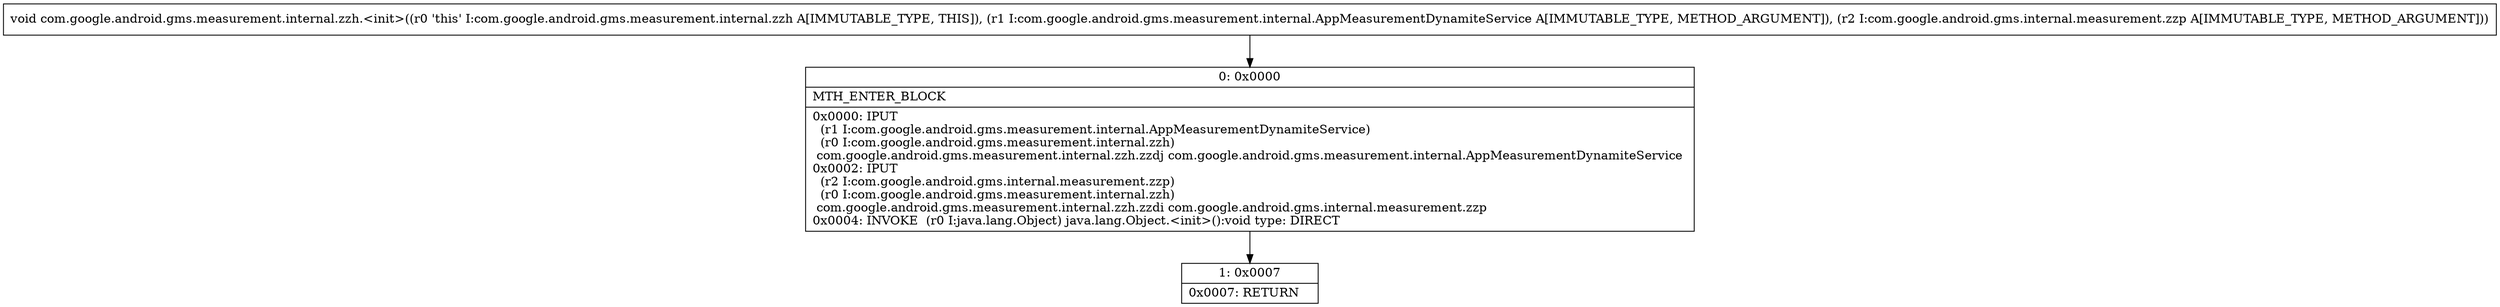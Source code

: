 digraph "CFG forcom.google.android.gms.measurement.internal.zzh.\<init\>(Lcom\/google\/android\/gms\/measurement\/internal\/AppMeasurementDynamiteService;Lcom\/google\/android\/gms\/internal\/measurement\/zzp;)V" {
Node_0 [shape=record,label="{0\:\ 0x0000|MTH_ENTER_BLOCK\l|0x0000: IPUT  \l  (r1 I:com.google.android.gms.measurement.internal.AppMeasurementDynamiteService)\l  (r0 I:com.google.android.gms.measurement.internal.zzh)\l com.google.android.gms.measurement.internal.zzh.zzdj com.google.android.gms.measurement.internal.AppMeasurementDynamiteService \l0x0002: IPUT  \l  (r2 I:com.google.android.gms.internal.measurement.zzp)\l  (r0 I:com.google.android.gms.measurement.internal.zzh)\l com.google.android.gms.measurement.internal.zzh.zzdi com.google.android.gms.internal.measurement.zzp \l0x0004: INVOKE  (r0 I:java.lang.Object) java.lang.Object.\<init\>():void type: DIRECT \l}"];
Node_1 [shape=record,label="{1\:\ 0x0007|0x0007: RETURN   \l}"];
MethodNode[shape=record,label="{void com.google.android.gms.measurement.internal.zzh.\<init\>((r0 'this' I:com.google.android.gms.measurement.internal.zzh A[IMMUTABLE_TYPE, THIS]), (r1 I:com.google.android.gms.measurement.internal.AppMeasurementDynamiteService A[IMMUTABLE_TYPE, METHOD_ARGUMENT]), (r2 I:com.google.android.gms.internal.measurement.zzp A[IMMUTABLE_TYPE, METHOD_ARGUMENT])) }"];
MethodNode -> Node_0;
Node_0 -> Node_1;
}


